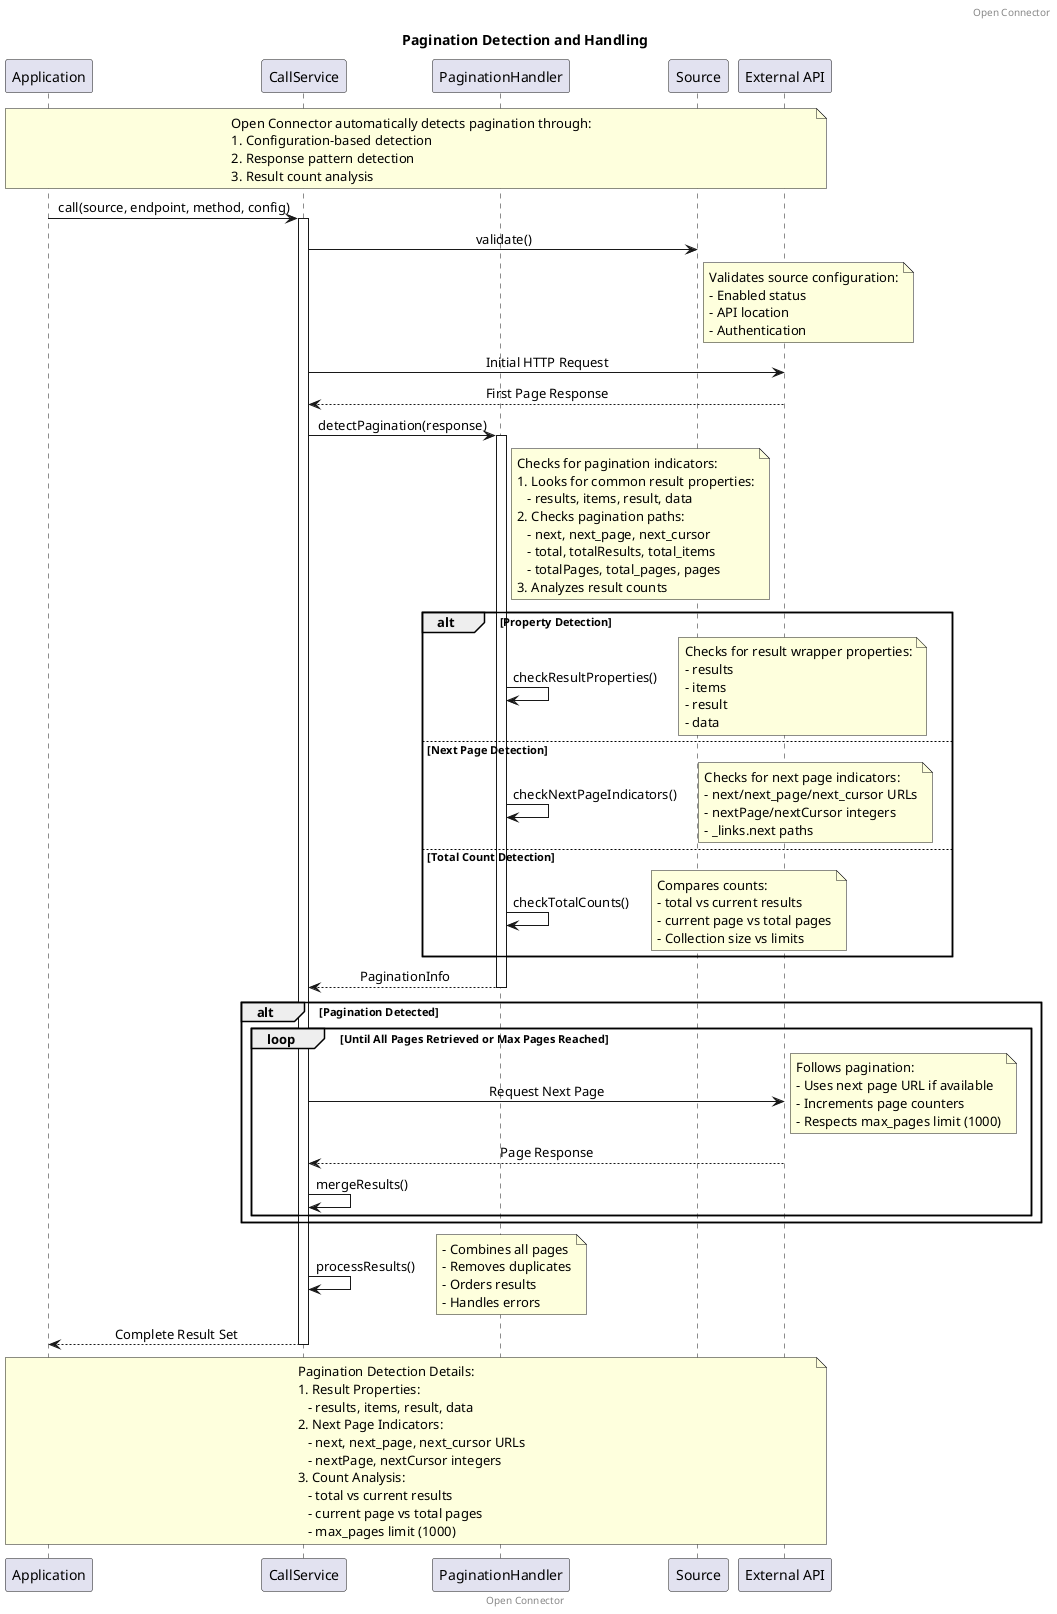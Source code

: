 @startuml
title Pagination Detection and Handling
footer: Open Connector
header: Open Connector

participant "Application" as App
participant "CallService" as CS
participant "PaginationHandler" as PH
participant "Source" as S
participant "External API" as API

skinparam sequenceMessageAlign center
skinparam responseMessageBelowArrow true

note over App, API
  Open Connector automatically detects pagination through:
  1. Configuration-based detection
  2. Response pattern detection
  3. Result count analysis
endnote

App -> CS: call(source, endpoint, method, config)
activate CS

CS -> S: validate()
note right of S
  Validates source configuration:
  - Enabled status
  - API location
  - Authentication
endnote

CS -> API: Initial HTTP Request
API --> CS: First Page Response

CS -> PH: detectPagination(response)
activate PH

note right of PH
  Checks for pagination indicators:
  1. Looks for common result properties:
     - results, items, result, data
  2. Checks pagination paths:
     - next, next_page, next_cursor
     - total, totalResults, total_items
     - totalPages, total_pages, pages
  3. Analyzes result counts
endnote

alt Property Detection
    PH -> PH: checkResultProperties()
    note right
      Checks for result wrapper properties:
      - results
      - items
      - result 
      - data
    endnote
else Next Page Detection
    PH -> PH: checkNextPageIndicators()
    note right
      Checks for next page indicators:
      - next/next_page/next_cursor URLs
      - nextPage/nextCursor integers
      - _links.next paths
    endnote
else Total Count Detection
    PH -> PH: checkTotalCounts()
    note right
      Compares counts:
      - total vs current results
      - current page vs total pages
      - Collection size vs limits
    endnote
end

PH --> CS: PaginationInfo
deactivate PH

alt Pagination Detected
    loop Until All Pages Retrieved or Max Pages Reached
        CS -> API: Request Next Page
        note right
          Follows pagination:
          - Uses next page URL if available
          - Increments page counters
          - Respects max_pages limit (1000)
        endnote
        API --> CS: Page Response
        CS -> CS: mergeResults()
    end
end

CS -> CS: processResults()
note right
  - Combines all pages
  - Removes duplicates
  - Orders results
  - Handles errors
endnote

CS --> App: Complete Result Set
deactivate CS

note over App, API
  Pagination Detection Details:
  1. Result Properties:
     - results, items, result, data
  2. Next Page Indicators:
     - next, next_page, next_cursor URLs
     - nextPage, nextCursor integers
  3. Count Analysis:
     - total vs current results
     - current page vs total pages
     - max_pages limit (1000)
endnote

@enduml
